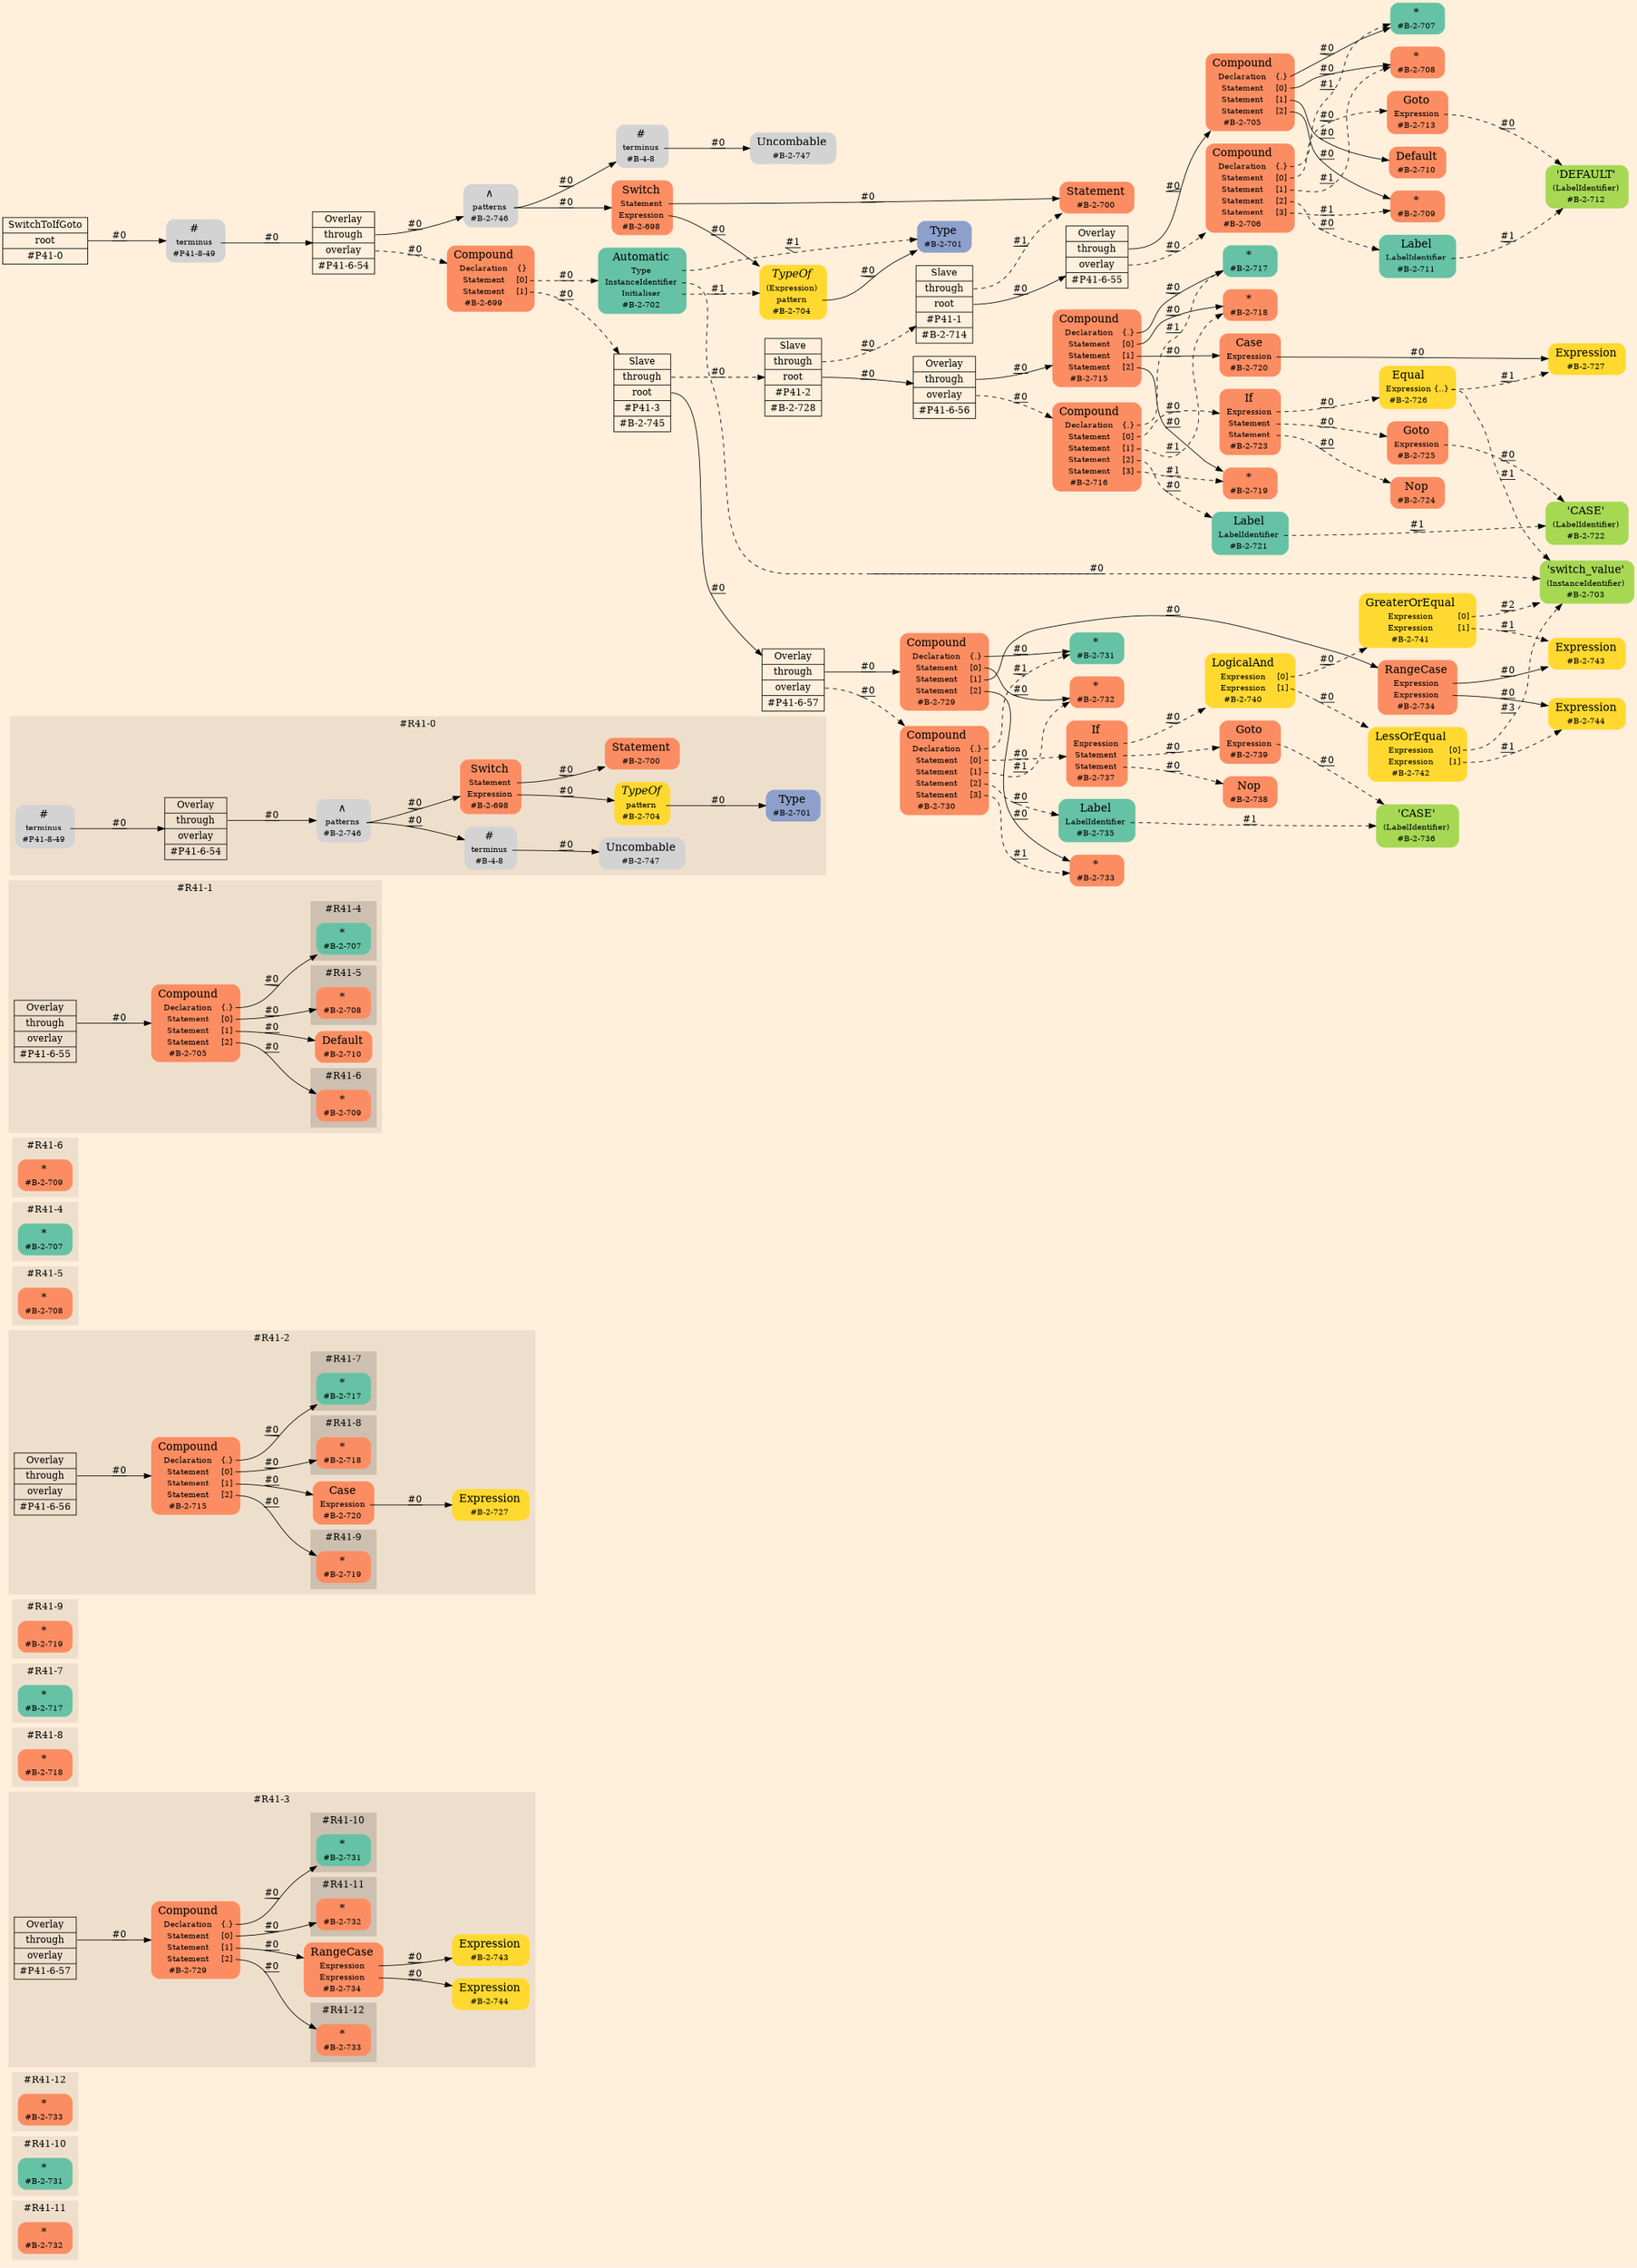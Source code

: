 digraph Inferno {
graph [
rankdir = "LR"
ranksep = 1.0
size = "14,20"
bgcolor = antiquewhite1
color = black
fontcolor = black
];
node [
];
subgraph "cluster#R41-11" {
label = "#R41-11"
style = "filled"
color = antiquewhite2
"#R41-11/#B-2-732" [
shape = "plaintext"
fillcolor = "/set28/2"
label = <<TABLE BORDER="0" CELLBORDER="0" CELLSPACING="0">
 <TR>
  <TD><FONT POINT-SIZE="16.0">*</FONT></TD>
  <TD></TD>
 </TR>
 <TR>
  <TD>#B-2-732</TD>
  <TD PORT="port0"></TD>
 </TR>
</TABLE>>
style = "rounded,filled"
fontsize = "12"
];
}
subgraph "cluster#R41-10" {
label = "#R41-10"
style = "filled"
color = antiquewhite2
"#R41-10/#B-2-731" [
shape = "plaintext"
fillcolor = "/set28/1"
label = <<TABLE BORDER="0" CELLBORDER="0" CELLSPACING="0">
 <TR>
  <TD><FONT POINT-SIZE="16.0">*</FONT></TD>
  <TD></TD>
 </TR>
 <TR>
  <TD>#B-2-731</TD>
  <TD PORT="port0"></TD>
 </TR>
</TABLE>>
style = "rounded,filled"
fontsize = "12"
];
}
subgraph "cluster#R41-12" {
label = "#R41-12"
style = "filled"
color = antiquewhite2
"#R41-12/#B-2-733" [
shape = "plaintext"
fillcolor = "/set28/2"
label = <<TABLE BORDER="0" CELLBORDER="0" CELLSPACING="0">
 <TR>
  <TD><FONT POINT-SIZE="16.0">*</FONT></TD>
  <TD></TD>
 </TR>
 <TR>
  <TD>#B-2-733</TD>
  <TD PORT="port0"></TD>
 </TR>
</TABLE>>
style = "rounded,filled"
fontsize = "12"
];
}
subgraph "cluster#R41-3" {
label = "#R41-3"
style = "filled"
color = antiquewhite2
"#R41-3/#B-2-744" [
shape = "plaintext"
fillcolor = "/set28/6"
label = <<TABLE BORDER="0" CELLBORDER="0" CELLSPACING="0">
 <TR>
  <TD><FONT POINT-SIZE="16.0">Expression</FONT></TD>
  <TD></TD>
 </TR>
 <TR>
  <TD>#B-2-744</TD>
  <TD PORT="port0"></TD>
 </TR>
</TABLE>>
style = "rounded,filled"
fontsize = "12"
];
"#R41-3/#B-2-743" [
shape = "plaintext"
fillcolor = "/set28/6"
label = <<TABLE BORDER="0" CELLBORDER="0" CELLSPACING="0">
 <TR>
  <TD><FONT POINT-SIZE="16.0">Expression</FONT></TD>
  <TD></TD>
 </TR>
 <TR>
  <TD>#B-2-743</TD>
  <TD PORT="port0"></TD>
 </TR>
</TABLE>>
style = "rounded,filled"
fontsize = "12"
];
"#R41-3/#B-2-734" [
shape = "plaintext"
fillcolor = "/set28/2"
label = <<TABLE BORDER="0" CELLBORDER="0" CELLSPACING="0">
 <TR>
  <TD><FONT POINT-SIZE="16.0">RangeCase</FONT></TD>
  <TD></TD>
 </TR>
 <TR>
  <TD>Expression</TD>
  <TD PORT="port0"></TD>
 </TR>
 <TR>
  <TD>Expression</TD>
  <TD PORT="port1"></TD>
 </TR>
 <TR>
  <TD>#B-2-734</TD>
  <TD PORT="port2"></TD>
 </TR>
</TABLE>>
style = "rounded,filled"
fontsize = "12"
];
"#R41-3/#P41-6-57" [
shape = "record"
fillcolor = antiquewhite2
label = "<fixed> Overlay | <port0> through | <port1> overlay | <port2> #P41-6-57"
style = "filled"
fontsize = "14"
color = black
fontcolor = black
];
"#R41-3/#B-2-729" [
shape = "plaintext"
fillcolor = "/set28/2"
label = <<TABLE BORDER="0" CELLBORDER="0" CELLSPACING="0">
 <TR>
  <TD><FONT POINT-SIZE="16.0">Compound</FONT></TD>
  <TD></TD>
 </TR>
 <TR>
  <TD>Declaration</TD>
  <TD PORT="port0">{.}</TD>
 </TR>
 <TR>
  <TD>Statement</TD>
  <TD PORT="port1">[0]</TD>
 </TR>
 <TR>
  <TD>Statement</TD>
  <TD PORT="port2">[1]</TD>
 </TR>
 <TR>
  <TD>Statement</TD>
  <TD PORT="port3">[2]</TD>
 </TR>
 <TR>
  <TD>#B-2-729</TD>
  <TD PORT="port4"></TD>
 </TR>
</TABLE>>
style = "rounded,filled"
fontsize = "12"
];
subgraph "cluster#R41-12" {
label = "#R41-12"
style = "filled"
color = antiquewhite3
"#R41-3/#B-2-733" [
shape = "plaintext"
fillcolor = "/set28/2"
label = <<TABLE BORDER="0" CELLBORDER="0" CELLSPACING="0">
 <TR>
  <TD><FONT POINT-SIZE="16.0">*</FONT></TD>
  <TD></TD>
 </TR>
 <TR>
  <TD>#B-2-733</TD>
  <TD PORT="port0"></TD>
 </TR>
</TABLE>>
style = "rounded,filled"
fontsize = "12"
];
}
subgraph "cluster#R41-10" {
label = "#R41-10"
style = "filled"
color = antiquewhite3
"#R41-3/#B-2-731" [
shape = "plaintext"
fillcolor = "/set28/1"
label = <<TABLE BORDER="0" CELLBORDER="0" CELLSPACING="0">
 <TR>
  <TD><FONT POINT-SIZE="16.0">*</FONT></TD>
  <TD></TD>
 </TR>
 <TR>
  <TD>#B-2-731</TD>
  <TD PORT="port0"></TD>
 </TR>
</TABLE>>
style = "rounded,filled"
fontsize = "12"
];
}
subgraph "cluster#R41-11" {
label = "#R41-11"
style = "filled"
color = antiquewhite3
"#R41-3/#B-2-732" [
shape = "plaintext"
fillcolor = "/set28/2"
label = <<TABLE BORDER="0" CELLBORDER="0" CELLSPACING="0">
 <TR>
  <TD><FONT POINT-SIZE="16.0">*</FONT></TD>
  <TD></TD>
 </TR>
 <TR>
  <TD>#B-2-732</TD>
  <TD PORT="port0"></TD>
 </TR>
</TABLE>>
style = "rounded,filled"
fontsize = "12"
];
}
}
subgraph "cluster#R41-8" {
label = "#R41-8"
style = "filled"
color = antiquewhite2
"#R41-8/#B-2-718" [
shape = "plaintext"
fillcolor = "/set28/2"
label = <<TABLE BORDER="0" CELLBORDER="0" CELLSPACING="0">
 <TR>
  <TD><FONT POINT-SIZE="16.0">*</FONT></TD>
  <TD></TD>
 </TR>
 <TR>
  <TD>#B-2-718</TD>
  <TD PORT="port0"></TD>
 </TR>
</TABLE>>
style = "rounded,filled"
fontsize = "12"
];
}
subgraph "cluster#R41-7" {
label = "#R41-7"
style = "filled"
color = antiquewhite2
"#R41-7/#B-2-717" [
shape = "plaintext"
fillcolor = "/set28/1"
label = <<TABLE BORDER="0" CELLBORDER="0" CELLSPACING="0">
 <TR>
  <TD><FONT POINT-SIZE="16.0">*</FONT></TD>
  <TD></TD>
 </TR>
 <TR>
  <TD>#B-2-717</TD>
  <TD PORT="port0"></TD>
 </TR>
</TABLE>>
style = "rounded,filled"
fontsize = "12"
];
}
subgraph "cluster#R41-9" {
label = "#R41-9"
style = "filled"
color = antiquewhite2
"#R41-9/#B-2-719" [
shape = "plaintext"
fillcolor = "/set28/2"
label = <<TABLE BORDER="0" CELLBORDER="0" CELLSPACING="0">
 <TR>
  <TD><FONT POINT-SIZE="16.0">*</FONT></TD>
  <TD></TD>
 </TR>
 <TR>
  <TD>#B-2-719</TD>
  <TD PORT="port0"></TD>
 </TR>
</TABLE>>
style = "rounded,filled"
fontsize = "12"
];
}
subgraph "cluster#R41-2" {
label = "#R41-2"
style = "filled"
color = antiquewhite2
"#R41-2/#B-2-720" [
shape = "plaintext"
fillcolor = "/set28/2"
label = <<TABLE BORDER="0" CELLBORDER="0" CELLSPACING="0">
 <TR>
  <TD><FONT POINT-SIZE="16.0">Case</FONT></TD>
  <TD></TD>
 </TR>
 <TR>
  <TD>Expression</TD>
  <TD PORT="port0"></TD>
 </TR>
 <TR>
  <TD>#B-2-720</TD>
  <TD PORT="port1"></TD>
 </TR>
</TABLE>>
style = "rounded,filled"
fontsize = "12"
];
"#R41-2/#P41-6-56" [
shape = "record"
fillcolor = antiquewhite2
label = "<fixed> Overlay | <port0> through | <port1> overlay | <port2> #P41-6-56"
style = "filled"
fontsize = "14"
color = black
fontcolor = black
];
"#R41-2/#B-2-727" [
shape = "plaintext"
fillcolor = "/set28/6"
label = <<TABLE BORDER="0" CELLBORDER="0" CELLSPACING="0">
 <TR>
  <TD><FONT POINT-SIZE="16.0">Expression</FONT></TD>
  <TD></TD>
 </TR>
 <TR>
  <TD>#B-2-727</TD>
  <TD PORT="port0"></TD>
 </TR>
</TABLE>>
style = "rounded,filled"
fontsize = "12"
];
"#R41-2/#B-2-715" [
shape = "plaintext"
fillcolor = "/set28/2"
label = <<TABLE BORDER="0" CELLBORDER="0" CELLSPACING="0">
 <TR>
  <TD><FONT POINT-SIZE="16.0">Compound</FONT></TD>
  <TD></TD>
 </TR>
 <TR>
  <TD>Declaration</TD>
  <TD PORT="port0">{.}</TD>
 </TR>
 <TR>
  <TD>Statement</TD>
  <TD PORT="port1">[0]</TD>
 </TR>
 <TR>
  <TD>Statement</TD>
  <TD PORT="port2">[1]</TD>
 </TR>
 <TR>
  <TD>Statement</TD>
  <TD PORT="port3">[2]</TD>
 </TR>
 <TR>
  <TD>#B-2-715</TD>
  <TD PORT="port4"></TD>
 </TR>
</TABLE>>
style = "rounded,filled"
fontsize = "12"
];
subgraph "cluster#R41-9" {
label = "#R41-9"
style = "filled"
color = antiquewhite3
"#R41-2/#B-2-719" [
shape = "plaintext"
fillcolor = "/set28/2"
label = <<TABLE BORDER="0" CELLBORDER="0" CELLSPACING="0">
 <TR>
  <TD><FONT POINT-SIZE="16.0">*</FONT></TD>
  <TD></TD>
 </TR>
 <TR>
  <TD>#B-2-719</TD>
  <TD PORT="port0"></TD>
 </TR>
</TABLE>>
style = "rounded,filled"
fontsize = "12"
];
}
subgraph "cluster#R41-7" {
label = "#R41-7"
style = "filled"
color = antiquewhite3
"#R41-2/#B-2-717" [
shape = "plaintext"
fillcolor = "/set28/1"
label = <<TABLE BORDER="0" CELLBORDER="0" CELLSPACING="0">
 <TR>
  <TD><FONT POINT-SIZE="16.0">*</FONT></TD>
  <TD></TD>
 </TR>
 <TR>
  <TD>#B-2-717</TD>
  <TD PORT="port0"></TD>
 </TR>
</TABLE>>
style = "rounded,filled"
fontsize = "12"
];
}
subgraph "cluster#R41-8" {
label = "#R41-8"
style = "filled"
color = antiquewhite3
"#R41-2/#B-2-718" [
shape = "plaintext"
fillcolor = "/set28/2"
label = <<TABLE BORDER="0" CELLBORDER="0" CELLSPACING="0">
 <TR>
  <TD><FONT POINT-SIZE="16.0">*</FONT></TD>
  <TD></TD>
 </TR>
 <TR>
  <TD>#B-2-718</TD>
  <TD PORT="port0"></TD>
 </TR>
</TABLE>>
style = "rounded,filled"
fontsize = "12"
];
}
}
subgraph "cluster#R41-5" {
label = "#R41-5"
style = "filled"
color = antiquewhite2
"#R41-5/#B-2-708" [
shape = "plaintext"
fillcolor = "/set28/2"
label = <<TABLE BORDER="0" CELLBORDER="0" CELLSPACING="0">
 <TR>
  <TD><FONT POINT-SIZE="16.0">*</FONT></TD>
  <TD></TD>
 </TR>
 <TR>
  <TD>#B-2-708</TD>
  <TD PORT="port0"></TD>
 </TR>
</TABLE>>
style = "rounded,filled"
fontsize = "12"
];
}
subgraph "cluster#R41-4" {
label = "#R41-4"
style = "filled"
color = antiquewhite2
"#R41-4/#B-2-707" [
shape = "plaintext"
fillcolor = "/set28/1"
label = <<TABLE BORDER="0" CELLBORDER="0" CELLSPACING="0">
 <TR>
  <TD><FONT POINT-SIZE="16.0">*</FONT></TD>
  <TD></TD>
 </TR>
 <TR>
  <TD>#B-2-707</TD>
  <TD PORT="port0"></TD>
 </TR>
</TABLE>>
style = "rounded,filled"
fontsize = "12"
];
}
subgraph "cluster#R41-6" {
label = "#R41-6"
style = "filled"
color = antiquewhite2
"#R41-6/#B-2-709" [
shape = "plaintext"
fillcolor = "/set28/2"
label = <<TABLE BORDER="0" CELLBORDER="0" CELLSPACING="0">
 <TR>
  <TD><FONT POINT-SIZE="16.0">*</FONT></TD>
  <TD></TD>
 </TR>
 <TR>
  <TD>#B-2-709</TD>
  <TD PORT="port0"></TD>
 </TR>
</TABLE>>
style = "rounded,filled"
fontsize = "12"
];
}
subgraph "cluster#R41-1" {
label = "#R41-1"
style = "filled"
color = antiquewhite2
"#R41-1/#B-2-710" [
shape = "plaintext"
fillcolor = "/set28/2"
label = <<TABLE BORDER="0" CELLBORDER="0" CELLSPACING="0">
 <TR>
  <TD><FONT POINT-SIZE="16.0">Default</FONT></TD>
  <TD></TD>
 </TR>
 <TR>
  <TD>#B-2-710</TD>
  <TD PORT="port0"></TD>
 </TR>
</TABLE>>
style = "rounded,filled"
fontsize = "12"
];
"#R41-1/#P41-6-55" [
shape = "record"
fillcolor = antiquewhite2
label = "<fixed> Overlay | <port0> through | <port1> overlay | <port2> #P41-6-55"
style = "filled"
fontsize = "14"
color = black
fontcolor = black
];
"#R41-1/#B-2-705" [
shape = "plaintext"
fillcolor = "/set28/2"
label = <<TABLE BORDER="0" CELLBORDER="0" CELLSPACING="0">
 <TR>
  <TD><FONT POINT-SIZE="16.0">Compound</FONT></TD>
  <TD></TD>
 </TR>
 <TR>
  <TD>Declaration</TD>
  <TD PORT="port0">{.}</TD>
 </TR>
 <TR>
  <TD>Statement</TD>
  <TD PORT="port1">[0]</TD>
 </TR>
 <TR>
  <TD>Statement</TD>
  <TD PORT="port2">[1]</TD>
 </TR>
 <TR>
  <TD>Statement</TD>
  <TD PORT="port3">[2]</TD>
 </TR>
 <TR>
  <TD>#B-2-705</TD>
  <TD PORT="port4"></TD>
 </TR>
</TABLE>>
style = "rounded,filled"
fontsize = "12"
];
subgraph "cluster#R41-6" {
label = "#R41-6"
style = "filled"
color = antiquewhite3
"#R41-1/#B-2-709" [
shape = "plaintext"
fillcolor = "/set28/2"
label = <<TABLE BORDER="0" CELLBORDER="0" CELLSPACING="0">
 <TR>
  <TD><FONT POINT-SIZE="16.0">*</FONT></TD>
  <TD></TD>
 </TR>
 <TR>
  <TD>#B-2-709</TD>
  <TD PORT="port0"></TD>
 </TR>
</TABLE>>
style = "rounded,filled"
fontsize = "12"
];
}
subgraph "cluster#R41-4" {
label = "#R41-4"
style = "filled"
color = antiquewhite3
"#R41-1/#B-2-707" [
shape = "plaintext"
fillcolor = "/set28/1"
label = <<TABLE BORDER="0" CELLBORDER="0" CELLSPACING="0">
 <TR>
  <TD><FONT POINT-SIZE="16.0">*</FONT></TD>
  <TD></TD>
 </TR>
 <TR>
  <TD>#B-2-707</TD>
  <TD PORT="port0"></TD>
 </TR>
</TABLE>>
style = "rounded,filled"
fontsize = "12"
];
}
subgraph "cluster#R41-5" {
label = "#R41-5"
style = "filled"
color = antiquewhite3
"#R41-1/#B-2-708" [
shape = "plaintext"
fillcolor = "/set28/2"
label = <<TABLE BORDER="0" CELLBORDER="0" CELLSPACING="0">
 <TR>
  <TD><FONT POINT-SIZE="16.0">*</FONT></TD>
  <TD></TD>
 </TR>
 <TR>
  <TD>#B-2-708</TD>
  <TD PORT="port0"></TD>
 </TR>
</TABLE>>
style = "rounded,filled"
fontsize = "12"
];
}
}
subgraph "cluster#R41-0" {
label = "#R41-0"
style = "filled"
color = antiquewhite2
"#R41-0/#B-4-8" [
shape = "plaintext"
label = <<TABLE BORDER="0" CELLBORDER="0" CELLSPACING="0">
 <TR>
  <TD><FONT POINT-SIZE="16.0">#</FONT></TD>
  <TD></TD>
 </TR>
 <TR>
  <TD>terminus</TD>
  <TD PORT="port0"></TD>
 </TR>
 <TR>
  <TD>#B-4-8</TD>
  <TD PORT="port1"></TD>
 </TR>
</TABLE>>
style = "rounded,filled"
fontsize = "12"
];
"#R41-0/#B-2-698" [
shape = "plaintext"
fillcolor = "/set28/2"
label = <<TABLE BORDER="0" CELLBORDER="0" CELLSPACING="0">
 <TR>
  <TD><FONT POINT-SIZE="16.0">Switch</FONT></TD>
  <TD></TD>
 </TR>
 <TR>
  <TD>Statement</TD>
  <TD PORT="port0"></TD>
 </TR>
 <TR>
  <TD>Expression</TD>
  <TD PORT="port1"></TD>
 </TR>
 <TR>
  <TD>#B-2-698</TD>
  <TD PORT="port2"></TD>
 </TR>
</TABLE>>
style = "rounded,filled"
fontsize = "12"
];
"#R41-0/#P41-6-54" [
shape = "record"
fillcolor = antiquewhite2
label = "<fixed> Overlay | <port0> through | <port1> overlay | <port2> #P41-6-54"
style = "filled"
fontsize = "14"
color = black
fontcolor = black
];
"#R41-0/#B-2-746" [
shape = "plaintext"
label = <<TABLE BORDER="0" CELLBORDER="0" CELLSPACING="0">
 <TR>
  <TD><FONT POINT-SIZE="16.0">∧</FONT></TD>
  <TD></TD>
 </TR>
 <TR>
  <TD>patterns</TD>
  <TD PORT="port0"></TD>
 </TR>
 <TR>
  <TD>#B-2-746</TD>
  <TD PORT="port1"></TD>
 </TR>
</TABLE>>
style = "rounded,filled"
fontsize = "12"
];
"#R41-0/#B-2-701" [
shape = "plaintext"
fillcolor = "/set28/3"
label = <<TABLE BORDER="0" CELLBORDER="0" CELLSPACING="0">
 <TR>
  <TD><FONT POINT-SIZE="16.0">Type</FONT></TD>
  <TD></TD>
 </TR>
 <TR>
  <TD>#B-2-701</TD>
  <TD PORT="port0"></TD>
 </TR>
</TABLE>>
style = "rounded,filled"
fontsize = "12"
];
"#R41-0/#P41-8-49" [
shape = "plaintext"
label = <<TABLE BORDER="0" CELLBORDER="0" CELLSPACING="0">
 <TR>
  <TD><FONT POINT-SIZE="16.0">#</FONT></TD>
  <TD></TD>
 </TR>
 <TR>
  <TD>terminus</TD>
  <TD PORT="port0"></TD>
 </TR>
 <TR>
  <TD>#P41-8-49</TD>
  <TD PORT="port1"></TD>
 </TR>
</TABLE>>
style = "rounded,filled"
fontsize = "12"
];
"#R41-0/#B-2-700" [
shape = "plaintext"
fillcolor = "/set28/2"
label = <<TABLE BORDER="0" CELLBORDER="0" CELLSPACING="0">
 <TR>
  <TD><FONT POINT-SIZE="16.0">Statement</FONT></TD>
  <TD></TD>
 </TR>
 <TR>
  <TD>#B-2-700</TD>
  <TD PORT="port0"></TD>
 </TR>
</TABLE>>
style = "rounded,filled"
fontsize = "12"
];
"#R41-0/#B-2-747" [
shape = "plaintext"
label = <<TABLE BORDER="0" CELLBORDER="0" CELLSPACING="0">
 <TR>
  <TD><FONT POINT-SIZE="16.0">Uncombable</FONT></TD>
  <TD></TD>
 </TR>
 <TR>
  <TD>#B-2-747</TD>
  <TD PORT="port0"></TD>
 </TR>
</TABLE>>
style = "rounded,filled"
fontsize = "12"
];
"#R41-0/#B-2-704" [
shape = "plaintext"
fillcolor = "/set28/6"
label = <<TABLE BORDER="0" CELLBORDER="0" CELLSPACING="0">
 <TR>
  <TD><FONT POINT-SIZE="16.0"><I>TypeOf</I></FONT></TD>
  <TD></TD>
 </TR>
 <TR>
  <TD>pattern</TD>
  <TD PORT="port0"></TD>
 </TR>
 <TR>
  <TD>#B-2-704</TD>
  <TD PORT="port1"></TD>
 </TR>
</TABLE>>
style = "rounded,filled"
fontsize = "12"
];
}
"CR#P41-0" [
shape = "record"
fillcolor = antiquewhite1
label = "<fixed> SwitchToIfGoto | <port0> root | <port1> #P41-0"
style = "filled"
fontsize = "14"
color = black
fontcolor = black
];
"#P41-8-49" [
shape = "plaintext"
label = <<TABLE BORDER="0" CELLBORDER="0" CELLSPACING="0">
 <TR>
  <TD><FONT POINT-SIZE="16.0">#</FONT></TD>
  <TD></TD>
 </TR>
 <TR>
  <TD>terminus</TD>
  <TD PORT="port0"></TD>
 </TR>
 <TR>
  <TD>#P41-8-49</TD>
  <TD PORT="port1"></TD>
 </TR>
</TABLE>>
style = "rounded,filled"
fontsize = "12"
];
"#P41-6-54" [
shape = "record"
fillcolor = antiquewhite1
label = "<fixed> Overlay | <port0> through | <port1> overlay | <port2> #P41-6-54"
style = "filled"
fontsize = "14"
color = black
fontcolor = black
];
"#B-2-746" [
shape = "plaintext"
label = <<TABLE BORDER="0" CELLBORDER="0" CELLSPACING="0">
 <TR>
  <TD><FONT POINT-SIZE="16.0">∧</FONT></TD>
  <TD></TD>
 </TR>
 <TR>
  <TD>patterns</TD>
  <TD PORT="port0"></TD>
 </TR>
 <TR>
  <TD>#B-2-746</TD>
  <TD PORT="port1"></TD>
 </TR>
</TABLE>>
style = "rounded,filled"
fontsize = "12"
];
"#B-2-698" [
shape = "plaintext"
fillcolor = "/set28/2"
label = <<TABLE BORDER="0" CELLBORDER="0" CELLSPACING="0">
 <TR>
  <TD><FONT POINT-SIZE="16.0">Switch</FONT></TD>
  <TD></TD>
 </TR>
 <TR>
  <TD>Statement</TD>
  <TD PORT="port0"></TD>
 </TR>
 <TR>
  <TD>Expression</TD>
  <TD PORT="port1"></TD>
 </TR>
 <TR>
  <TD>#B-2-698</TD>
  <TD PORT="port2"></TD>
 </TR>
</TABLE>>
style = "rounded,filled"
fontsize = "12"
];
"#B-2-700" [
shape = "plaintext"
fillcolor = "/set28/2"
label = <<TABLE BORDER="0" CELLBORDER="0" CELLSPACING="0">
 <TR>
  <TD><FONT POINT-SIZE="16.0">Statement</FONT></TD>
  <TD></TD>
 </TR>
 <TR>
  <TD>#B-2-700</TD>
  <TD PORT="port0"></TD>
 </TR>
</TABLE>>
style = "rounded,filled"
fontsize = "12"
];
"#B-2-704" [
shape = "plaintext"
fillcolor = "/set28/6"
label = <<TABLE BORDER="0" CELLBORDER="0" CELLSPACING="0">
 <TR>
  <TD><FONT POINT-SIZE="16.0"><I>TypeOf</I></FONT></TD>
  <TD></TD>
 </TR>
 <TR>
  <TD>(Expression)</TD>
  <TD PORT="port0"></TD>
 </TR>
 <TR>
  <TD>pattern</TD>
  <TD PORT="port1"></TD>
 </TR>
 <TR>
  <TD>#B-2-704</TD>
  <TD PORT="port2"></TD>
 </TR>
</TABLE>>
style = "rounded,filled"
fontsize = "12"
];
"#B-2-701" [
shape = "plaintext"
fillcolor = "/set28/3"
label = <<TABLE BORDER="0" CELLBORDER="0" CELLSPACING="0">
 <TR>
  <TD><FONT POINT-SIZE="16.0">Type</FONT></TD>
  <TD></TD>
 </TR>
 <TR>
  <TD>#B-2-701</TD>
  <TD PORT="port0"></TD>
 </TR>
</TABLE>>
style = "rounded,filled"
fontsize = "12"
];
"#B-4-8" [
shape = "plaintext"
label = <<TABLE BORDER="0" CELLBORDER="0" CELLSPACING="0">
 <TR>
  <TD><FONT POINT-SIZE="16.0">#</FONT></TD>
  <TD></TD>
 </TR>
 <TR>
  <TD>terminus</TD>
  <TD PORT="port0"></TD>
 </TR>
 <TR>
  <TD>#B-4-8</TD>
  <TD PORT="port1"></TD>
 </TR>
</TABLE>>
style = "rounded,filled"
fontsize = "12"
];
"#B-2-747" [
shape = "plaintext"
label = <<TABLE BORDER="0" CELLBORDER="0" CELLSPACING="0">
 <TR>
  <TD><FONT POINT-SIZE="16.0">Uncombable</FONT></TD>
  <TD></TD>
 </TR>
 <TR>
  <TD>#B-2-747</TD>
  <TD PORT="port0"></TD>
 </TR>
</TABLE>>
style = "rounded,filled"
fontsize = "12"
];
"#B-2-699" [
shape = "plaintext"
fillcolor = "/set28/2"
label = <<TABLE BORDER="0" CELLBORDER="0" CELLSPACING="0">
 <TR>
  <TD><FONT POINT-SIZE="16.0">Compound</FONT></TD>
  <TD></TD>
 </TR>
 <TR>
  <TD>Declaration</TD>
  <TD PORT="port0">{}</TD>
 </TR>
 <TR>
  <TD>Statement</TD>
  <TD PORT="port1">[0]</TD>
 </TR>
 <TR>
  <TD>Statement</TD>
  <TD PORT="port2">[1]</TD>
 </TR>
 <TR>
  <TD>#B-2-699</TD>
  <TD PORT="port3"></TD>
 </TR>
</TABLE>>
style = "rounded,filled"
fontsize = "12"
];
"#B-2-702" [
shape = "plaintext"
fillcolor = "/set28/1"
label = <<TABLE BORDER="0" CELLBORDER="0" CELLSPACING="0">
 <TR>
  <TD><FONT POINT-SIZE="16.0">Automatic</FONT></TD>
  <TD></TD>
 </TR>
 <TR>
  <TD>Type</TD>
  <TD PORT="port0"></TD>
 </TR>
 <TR>
  <TD>InstanceIdentifier</TD>
  <TD PORT="port1"></TD>
 </TR>
 <TR>
  <TD>Initialiser</TD>
  <TD PORT="port2"></TD>
 </TR>
 <TR>
  <TD>#B-2-702</TD>
  <TD PORT="port3"></TD>
 </TR>
</TABLE>>
style = "rounded,filled"
fontsize = "12"
];
"#B-2-703" [
shape = "plaintext"
fillcolor = "/set28/5"
label = <<TABLE BORDER="0" CELLBORDER="0" CELLSPACING="0">
 <TR>
  <TD><FONT POINT-SIZE="16.0">'switch_value'</FONT></TD>
  <TD></TD>
 </TR>
 <TR>
  <TD>(InstanceIdentifier)</TD>
  <TD PORT="port0"></TD>
 </TR>
 <TR>
  <TD>#B-2-703</TD>
  <TD PORT="port1"></TD>
 </TR>
</TABLE>>
style = "rounded,filled"
fontsize = "12"
];
"#B-2-745" [
shape = "record"
fillcolor = antiquewhite1
label = "<fixed> Slave | <port0> through | <port1> root | <port2> #P41-3 | <port3> #B-2-745"
style = "filled"
fontsize = "14"
color = black
fontcolor = black
];
"#B-2-728" [
shape = "record"
fillcolor = antiquewhite1
label = "<fixed> Slave | <port0> through | <port1> root | <port2> #P41-2 | <port3> #B-2-728"
style = "filled"
fontsize = "14"
color = black
fontcolor = black
];
"#B-2-714" [
shape = "record"
fillcolor = antiquewhite1
label = "<fixed> Slave | <port0> through | <port1> root | <port2> #P41-1 | <port3> #B-2-714"
style = "filled"
fontsize = "14"
color = black
fontcolor = black
];
"#P41-6-55" [
shape = "record"
fillcolor = antiquewhite1
label = "<fixed> Overlay | <port0> through | <port1> overlay | <port2> #P41-6-55"
style = "filled"
fontsize = "14"
color = black
fontcolor = black
];
"#B-2-705" [
shape = "plaintext"
fillcolor = "/set28/2"
label = <<TABLE BORDER="0" CELLBORDER="0" CELLSPACING="0">
 <TR>
  <TD><FONT POINT-SIZE="16.0">Compound</FONT></TD>
  <TD></TD>
 </TR>
 <TR>
  <TD>Declaration</TD>
  <TD PORT="port0">{.}</TD>
 </TR>
 <TR>
  <TD>Statement</TD>
  <TD PORT="port1">[0]</TD>
 </TR>
 <TR>
  <TD>Statement</TD>
  <TD PORT="port2">[1]</TD>
 </TR>
 <TR>
  <TD>Statement</TD>
  <TD PORT="port3">[2]</TD>
 </TR>
 <TR>
  <TD>#B-2-705</TD>
  <TD PORT="port4"></TD>
 </TR>
</TABLE>>
style = "rounded,filled"
fontsize = "12"
];
"#B-2-707" [
shape = "plaintext"
fillcolor = "/set28/1"
label = <<TABLE BORDER="0" CELLBORDER="0" CELLSPACING="0">
 <TR>
  <TD><FONT POINT-SIZE="16.0">*</FONT></TD>
  <TD></TD>
 </TR>
 <TR>
  <TD>#B-2-707</TD>
  <TD PORT="port0"></TD>
 </TR>
</TABLE>>
style = "rounded,filled"
fontsize = "12"
];
"#B-2-708" [
shape = "plaintext"
fillcolor = "/set28/2"
label = <<TABLE BORDER="0" CELLBORDER="0" CELLSPACING="0">
 <TR>
  <TD><FONT POINT-SIZE="16.0">*</FONT></TD>
  <TD></TD>
 </TR>
 <TR>
  <TD>#B-2-708</TD>
  <TD PORT="port0"></TD>
 </TR>
</TABLE>>
style = "rounded,filled"
fontsize = "12"
];
"#B-2-710" [
shape = "plaintext"
fillcolor = "/set28/2"
label = <<TABLE BORDER="0" CELLBORDER="0" CELLSPACING="0">
 <TR>
  <TD><FONT POINT-SIZE="16.0">Default</FONT></TD>
  <TD></TD>
 </TR>
 <TR>
  <TD>#B-2-710</TD>
  <TD PORT="port0"></TD>
 </TR>
</TABLE>>
style = "rounded,filled"
fontsize = "12"
];
"#B-2-709" [
shape = "plaintext"
fillcolor = "/set28/2"
label = <<TABLE BORDER="0" CELLBORDER="0" CELLSPACING="0">
 <TR>
  <TD><FONT POINT-SIZE="16.0">*</FONT></TD>
  <TD></TD>
 </TR>
 <TR>
  <TD>#B-2-709</TD>
  <TD PORT="port0"></TD>
 </TR>
</TABLE>>
style = "rounded,filled"
fontsize = "12"
];
"#B-2-706" [
shape = "plaintext"
fillcolor = "/set28/2"
label = <<TABLE BORDER="0" CELLBORDER="0" CELLSPACING="0">
 <TR>
  <TD><FONT POINT-SIZE="16.0">Compound</FONT></TD>
  <TD></TD>
 </TR>
 <TR>
  <TD>Declaration</TD>
  <TD PORT="port0">{.}</TD>
 </TR>
 <TR>
  <TD>Statement</TD>
  <TD PORT="port1">[0]</TD>
 </TR>
 <TR>
  <TD>Statement</TD>
  <TD PORT="port2">[1]</TD>
 </TR>
 <TR>
  <TD>Statement</TD>
  <TD PORT="port3">[2]</TD>
 </TR>
 <TR>
  <TD>Statement</TD>
  <TD PORT="port4">[3]</TD>
 </TR>
 <TR>
  <TD>#B-2-706</TD>
  <TD PORT="port5"></TD>
 </TR>
</TABLE>>
style = "rounded,filled"
fontsize = "12"
];
"#B-2-713" [
shape = "plaintext"
fillcolor = "/set28/2"
label = <<TABLE BORDER="0" CELLBORDER="0" CELLSPACING="0">
 <TR>
  <TD><FONT POINT-SIZE="16.0">Goto</FONT></TD>
  <TD></TD>
 </TR>
 <TR>
  <TD>Expression</TD>
  <TD PORT="port0"></TD>
 </TR>
 <TR>
  <TD>#B-2-713</TD>
  <TD PORT="port1"></TD>
 </TR>
</TABLE>>
style = "rounded,filled"
fontsize = "12"
];
"#B-2-712" [
shape = "plaintext"
fillcolor = "/set28/5"
label = <<TABLE BORDER="0" CELLBORDER="0" CELLSPACING="0">
 <TR>
  <TD><FONT POINT-SIZE="16.0">'DEFAULT'</FONT></TD>
  <TD></TD>
 </TR>
 <TR>
  <TD>(LabelIdentifier)</TD>
  <TD PORT="port0"></TD>
 </TR>
 <TR>
  <TD>#B-2-712</TD>
  <TD PORT="port1"></TD>
 </TR>
</TABLE>>
style = "rounded,filled"
fontsize = "12"
];
"#B-2-711" [
shape = "plaintext"
fillcolor = "/set28/1"
label = <<TABLE BORDER="0" CELLBORDER="0" CELLSPACING="0">
 <TR>
  <TD><FONT POINT-SIZE="16.0">Label</FONT></TD>
  <TD></TD>
 </TR>
 <TR>
  <TD>LabelIdentifier</TD>
  <TD PORT="port0"></TD>
 </TR>
 <TR>
  <TD>#B-2-711</TD>
  <TD PORT="port1"></TD>
 </TR>
</TABLE>>
style = "rounded,filled"
fontsize = "12"
];
"#P41-6-56" [
shape = "record"
fillcolor = antiquewhite1
label = "<fixed> Overlay | <port0> through | <port1> overlay | <port2> #P41-6-56"
style = "filled"
fontsize = "14"
color = black
fontcolor = black
];
"#B-2-715" [
shape = "plaintext"
fillcolor = "/set28/2"
label = <<TABLE BORDER="0" CELLBORDER="0" CELLSPACING="0">
 <TR>
  <TD><FONT POINT-SIZE="16.0">Compound</FONT></TD>
  <TD></TD>
 </TR>
 <TR>
  <TD>Declaration</TD>
  <TD PORT="port0">{.}</TD>
 </TR>
 <TR>
  <TD>Statement</TD>
  <TD PORT="port1">[0]</TD>
 </TR>
 <TR>
  <TD>Statement</TD>
  <TD PORT="port2">[1]</TD>
 </TR>
 <TR>
  <TD>Statement</TD>
  <TD PORT="port3">[2]</TD>
 </TR>
 <TR>
  <TD>#B-2-715</TD>
  <TD PORT="port4"></TD>
 </TR>
</TABLE>>
style = "rounded,filled"
fontsize = "12"
];
"#B-2-717" [
shape = "plaintext"
fillcolor = "/set28/1"
label = <<TABLE BORDER="0" CELLBORDER="0" CELLSPACING="0">
 <TR>
  <TD><FONT POINT-SIZE="16.0">*</FONT></TD>
  <TD></TD>
 </TR>
 <TR>
  <TD>#B-2-717</TD>
  <TD PORT="port0"></TD>
 </TR>
</TABLE>>
style = "rounded,filled"
fontsize = "12"
];
"#B-2-718" [
shape = "plaintext"
fillcolor = "/set28/2"
label = <<TABLE BORDER="0" CELLBORDER="0" CELLSPACING="0">
 <TR>
  <TD><FONT POINT-SIZE="16.0">*</FONT></TD>
  <TD></TD>
 </TR>
 <TR>
  <TD>#B-2-718</TD>
  <TD PORT="port0"></TD>
 </TR>
</TABLE>>
style = "rounded,filled"
fontsize = "12"
];
"#B-2-720" [
shape = "plaintext"
fillcolor = "/set28/2"
label = <<TABLE BORDER="0" CELLBORDER="0" CELLSPACING="0">
 <TR>
  <TD><FONT POINT-SIZE="16.0">Case</FONT></TD>
  <TD></TD>
 </TR>
 <TR>
  <TD>Expression</TD>
  <TD PORT="port0"></TD>
 </TR>
 <TR>
  <TD>#B-2-720</TD>
  <TD PORT="port1"></TD>
 </TR>
</TABLE>>
style = "rounded,filled"
fontsize = "12"
];
"#B-2-727" [
shape = "plaintext"
fillcolor = "/set28/6"
label = <<TABLE BORDER="0" CELLBORDER="0" CELLSPACING="0">
 <TR>
  <TD><FONT POINT-SIZE="16.0">Expression</FONT></TD>
  <TD></TD>
 </TR>
 <TR>
  <TD>#B-2-727</TD>
  <TD PORT="port0"></TD>
 </TR>
</TABLE>>
style = "rounded,filled"
fontsize = "12"
];
"#B-2-719" [
shape = "plaintext"
fillcolor = "/set28/2"
label = <<TABLE BORDER="0" CELLBORDER="0" CELLSPACING="0">
 <TR>
  <TD><FONT POINT-SIZE="16.0">*</FONT></TD>
  <TD></TD>
 </TR>
 <TR>
  <TD>#B-2-719</TD>
  <TD PORT="port0"></TD>
 </TR>
</TABLE>>
style = "rounded,filled"
fontsize = "12"
];
"#B-2-716" [
shape = "plaintext"
fillcolor = "/set28/2"
label = <<TABLE BORDER="0" CELLBORDER="0" CELLSPACING="0">
 <TR>
  <TD><FONT POINT-SIZE="16.0">Compound</FONT></TD>
  <TD></TD>
 </TR>
 <TR>
  <TD>Declaration</TD>
  <TD PORT="port0">{.}</TD>
 </TR>
 <TR>
  <TD>Statement</TD>
  <TD PORT="port1">[0]</TD>
 </TR>
 <TR>
  <TD>Statement</TD>
  <TD PORT="port2">[1]</TD>
 </TR>
 <TR>
  <TD>Statement</TD>
  <TD PORT="port3">[2]</TD>
 </TR>
 <TR>
  <TD>Statement</TD>
  <TD PORT="port4">[3]</TD>
 </TR>
 <TR>
  <TD>#B-2-716</TD>
  <TD PORT="port5"></TD>
 </TR>
</TABLE>>
style = "rounded,filled"
fontsize = "12"
];
"#B-2-723" [
shape = "plaintext"
fillcolor = "/set28/2"
label = <<TABLE BORDER="0" CELLBORDER="0" CELLSPACING="0">
 <TR>
  <TD><FONT POINT-SIZE="16.0">If</FONT></TD>
  <TD></TD>
 </TR>
 <TR>
  <TD>Expression</TD>
  <TD PORT="port0"></TD>
 </TR>
 <TR>
  <TD>Statement</TD>
  <TD PORT="port1"></TD>
 </TR>
 <TR>
  <TD>Statement</TD>
  <TD PORT="port2"></TD>
 </TR>
 <TR>
  <TD>#B-2-723</TD>
  <TD PORT="port3"></TD>
 </TR>
</TABLE>>
style = "rounded,filled"
fontsize = "12"
];
"#B-2-726" [
shape = "plaintext"
fillcolor = "/set28/6"
label = <<TABLE BORDER="0" CELLBORDER="0" CELLSPACING="0">
 <TR>
  <TD><FONT POINT-SIZE="16.0">Equal</FONT></TD>
  <TD></TD>
 </TR>
 <TR>
  <TD>Expression</TD>
  <TD PORT="port0">{..}</TD>
 </TR>
 <TR>
  <TD>#B-2-726</TD>
  <TD PORT="port1"></TD>
 </TR>
</TABLE>>
style = "rounded,filled"
fontsize = "12"
];
"#B-2-725" [
shape = "plaintext"
fillcolor = "/set28/2"
label = <<TABLE BORDER="0" CELLBORDER="0" CELLSPACING="0">
 <TR>
  <TD><FONT POINT-SIZE="16.0">Goto</FONT></TD>
  <TD></TD>
 </TR>
 <TR>
  <TD>Expression</TD>
  <TD PORT="port0"></TD>
 </TR>
 <TR>
  <TD>#B-2-725</TD>
  <TD PORT="port1"></TD>
 </TR>
</TABLE>>
style = "rounded,filled"
fontsize = "12"
];
"#B-2-722" [
shape = "plaintext"
fillcolor = "/set28/5"
label = <<TABLE BORDER="0" CELLBORDER="0" CELLSPACING="0">
 <TR>
  <TD><FONT POINT-SIZE="16.0">'CASE'</FONT></TD>
  <TD></TD>
 </TR>
 <TR>
  <TD>(LabelIdentifier)</TD>
  <TD PORT="port0"></TD>
 </TR>
 <TR>
  <TD>#B-2-722</TD>
  <TD PORT="port1"></TD>
 </TR>
</TABLE>>
style = "rounded,filled"
fontsize = "12"
];
"#B-2-724" [
shape = "plaintext"
fillcolor = "/set28/2"
label = <<TABLE BORDER="0" CELLBORDER="0" CELLSPACING="0">
 <TR>
  <TD><FONT POINT-SIZE="16.0">Nop</FONT></TD>
  <TD></TD>
 </TR>
 <TR>
  <TD>#B-2-724</TD>
  <TD PORT="port0"></TD>
 </TR>
</TABLE>>
style = "rounded,filled"
fontsize = "12"
];
"#B-2-721" [
shape = "plaintext"
fillcolor = "/set28/1"
label = <<TABLE BORDER="0" CELLBORDER="0" CELLSPACING="0">
 <TR>
  <TD><FONT POINT-SIZE="16.0">Label</FONT></TD>
  <TD></TD>
 </TR>
 <TR>
  <TD>LabelIdentifier</TD>
  <TD PORT="port0"></TD>
 </TR>
 <TR>
  <TD>#B-2-721</TD>
  <TD PORT="port1"></TD>
 </TR>
</TABLE>>
style = "rounded,filled"
fontsize = "12"
];
"#P41-6-57" [
shape = "record"
fillcolor = antiquewhite1
label = "<fixed> Overlay | <port0> through | <port1> overlay | <port2> #P41-6-57"
style = "filled"
fontsize = "14"
color = black
fontcolor = black
];
"#B-2-729" [
shape = "plaintext"
fillcolor = "/set28/2"
label = <<TABLE BORDER="0" CELLBORDER="0" CELLSPACING="0">
 <TR>
  <TD><FONT POINT-SIZE="16.0">Compound</FONT></TD>
  <TD></TD>
 </TR>
 <TR>
  <TD>Declaration</TD>
  <TD PORT="port0">{.}</TD>
 </TR>
 <TR>
  <TD>Statement</TD>
  <TD PORT="port1">[0]</TD>
 </TR>
 <TR>
  <TD>Statement</TD>
  <TD PORT="port2">[1]</TD>
 </TR>
 <TR>
  <TD>Statement</TD>
  <TD PORT="port3">[2]</TD>
 </TR>
 <TR>
  <TD>#B-2-729</TD>
  <TD PORT="port4"></TD>
 </TR>
</TABLE>>
style = "rounded,filled"
fontsize = "12"
];
"#B-2-731" [
shape = "plaintext"
fillcolor = "/set28/1"
label = <<TABLE BORDER="0" CELLBORDER="0" CELLSPACING="0">
 <TR>
  <TD><FONT POINT-SIZE="16.0">*</FONT></TD>
  <TD></TD>
 </TR>
 <TR>
  <TD>#B-2-731</TD>
  <TD PORT="port0"></TD>
 </TR>
</TABLE>>
style = "rounded,filled"
fontsize = "12"
];
"#B-2-732" [
shape = "plaintext"
fillcolor = "/set28/2"
label = <<TABLE BORDER="0" CELLBORDER="0" CELLSPACING="0">
 <TR>
  <TD><FONT POINT-SIZE="16.0">*</FONT></TD>
  <TD></TD>
 </TR>
 <TR>
  <TD>#B-2-732</TD>
  <TD PORT="port0"></TD>
 </TR>
</TABLE>>
style = "rounded,filled"
fontsize = "12"
];
"#B-2-734" [
shape = "plaintext"
fillcolor = "/set28/2"
label = <<TABLE BORDER="0" CELLBORDER="0" CELLSPACING="0">
 <TR>
  <TD><FONT POINT-SIZE="16.0">RangeCase</FONT></TD>
  <TD></TD>
 </TR>
 <TR>
  <TD>Expression</TD>
  <TD PORT="port0"></TD>
 </TR>
 <TR>
  <TD>Expression</TD>
  <TD PORT="port1"></TD>
 </TR>
 <TR>
  <TD>#B-2-734</TD>
  <TD PORT="port2"></TD>
 </TR>
</TABLE>>
style = "rounded,filled"
fontsize = "12"
];
"#B-2-743" [
shape = "plaintext"
fillcolor = "/set28/6"
label = <<TABLE BORDER="0" CELLBORDER="0" CELLSPACING="0">
 <TR>
  <TD><FONT POINT-SIZE="16.0">Expression</FONT></TD>
  <TD></TD>
 </TR>
 <TR>
  <TD>#B-2-743</TD>
  <TD PORT="port0"></TD>
 </TR>
</TABLE>>
style = "rounded,filled"
fontsize = "12"
];
"#B-2-744" [
shape = "plaintext"
fillcolor = "/set28/6"
label = <<TABLE BORDER="0" CELLBORDER="0" CELLSPACING="0">
 <TR>
  <TD><FONT POINT-SIZE="16.0">Expression</FONT></TD>
  <TD></TD>
 </TR>
 <TR>
  <TD>#B-2-744</TD>
  <TD PORT="port0"></TD>
 </TR>
</TABLE>>
style = "rounded,filled"
fontsize = "12"
];
"#B-2-733" [
shape = "plaintext"
fillcolor = "/set28/2"
label = <<TABLE BORDER="0" CELLBORDER="0" CELLSPACING="0">
 <TR>
  <TD><FONT POINT-SIZE="16.0">*</FONT></TD>
  <TD></TD>
 </TR>
 <TR>
  <TD>#B-2-733</TD>
  <TD PORT="port0"></TD>
 </TR>
</TABLE>>
style = "rounded,filled"
fontsize = "12"
];
"#B-2-730" [
shape = "plaintext"
fillcolor = "/set28/2"
label = <<TABLE BORDER="0" CELLBORDER="0" CELLSPACING="0">
 <TR>
  <TD><FONT POINT-SIZE="16.0">Compound</FONT></TD>
  <TD></TD>
 </TR>
 <TR>
  <TD>Declaration</TD>
  <TD PORT="port0">{.}</TD>
 </TR>
 <TR>
  <TD>Statement</TD>
  <TD PORT="port1">[0]</TD>
 </TR>
 <TR>
  <TD>Statement</TD>
  <TD PORT="port2">[1]</TD>
 </TR>
 <TR>
  <TD>Statement</TD>
  <TD PORT="port3">[2]</TD>
 </TR>
 <TR>
  <TD>Statement</TD>
  <TD PORT="port4">[3]</TD>
 </TR>
 <TR>
  <TD>#B-2-730</TD>
  <TD PORT="port5"></TD>
 </TR>
</TABLE>>
style = "rounded,filled"
fontsize = "12"
];
"#B-2-737" [
shape = "plaintext"
fillcolor = "/set28/2"
label = <<TABLE BORDER="0" CELLBORDER="0" CELLSPACING="0">
 <TR>
  <TD><FONT POINT-SIZE="16.0">If</FONT></TD>
  <TD></TD>
 </TR>
 <TR>
  <TD>Expression</TD>
  <TD PORT="port0"></TD>
 </TR>
 <TR>
  <TD>Statement</TD>
  <TD PORT="port1"></TD>
 </TR>
 <TR>
  <TD>Statement</TD>
  <TD PORT="port2"></TD>
 </TR>
 <TR>
  <TD>#B-2-737</TD>
  <TD PORT="port3"></TD>
 </TR>
</TABLE>>
style = "rounded,filled"
fontsize = "12"
];
"#B-2-740" [
shape = "plaintext"
fillcolor = "/set28/6"
label = <<TABLE BORDER="0" CELLBORDER="0" CELLSPACING="0">
 <TR>
  <TD><FONT POINT-SIZE="16.0">LogicalAnd</FONT></TD>
  <TD></TD>
 </TR>
 <TR>
  <TD>Expression</TD>
  <TD PORT="port0">[0]</TD>
 </TR>
 <TR>
  <TD>Expression</TD>
  <TD PORT="port1">[1]</TD>
 </TR>
 <TR>
  <TD>#B-2-740</TD>
  <TD PORT="port2"></TD>
 </TR>
</TABLE>>
style = "rounded,filled"
fontsize = "12"
];
"#B-2-741" [
shape = "plaintext"
fillcolor = "/set28/6"
label = <<TABLE BORDER="0" CELLBORDER="0" CELLSPACING="0">
 <TR>
  <TD><FONT POINT-SIZE="16.0">GreaterOrEqual</FONT></TD>
  <TD></TD>
 </TR>
 <TR>
  <TD>Expression</TD>
  <TD PORT="port0">[0]</TD>
 </TR>
 <TR>
  <TD>Expression</TD>
  <TD PORT="port1">[1]</TD>
 </TR>
 <TR>
  <TD>#B-2-741</TD>
  <TD PORT="port2"></TD>
 </TR>
</TABLE>>
style = "rounded,filled"
fontsize = "12"
];
"#B-2-742" [
shape = "plaintext"
fillcolor = "/set28/6"
label = <<TABLE BORDER="0" CELLBORDER="0" CELLSPACING="0">
 <TR>
  <TD><FONT POINT-SIZE="16.0">LessOrEqual</FONT></TD>
  <TD></TD>
 </TR>
 <TR>
  <TD>Expression</TD>
  <TD PORT="port0">[0]</TD>
 </TR>
 <TR>
  <TD>Expression</TD>
  <TD PORT="port1">[1]</TD>
 </TR>
 <TR>
  <TD>#B-2-742</TD>
  <TD PORT="port2"></TD>
 </TR>
</TABLE>>
style = "rounded,filled"
fontsize = "12"
];
"#B-2-739" [
shape = "plaintext"
fillcolor = "/set28/2"
label = <<TABLE BORDER="0" CELLBORDER="0" CELLSPACING="0">
 <TR>
  <TD><FONT POINT-SIZE="16.0">Goto</FONT></TD>
  <TD></TD>
 </TR>
 <TR>
  <TD>Expression</TD>
  <TD PORT="port0"></TD>
 </TR>
 <TR>
  <TD>#B-2-739</TD>
  <TD PORT="port1"></TD>
 </TR>
</TABLE>>
style = "rounded,filled"
fontsize = "12"
];
"#B-2-736" [
shape = "plaintext"
fillcolor = "/set28/5"
label = <<TABLE BORDER="0" CELLBORDER="0" CELLSPACING="0">
 <TR>
  <TD><FONT POINT-SIZE="16.0">'CASE'</FONT></TD>
  <TD></TD>
 </TR>
 <TR>
  <TD>(LabelIdentifier)</TD>
  <TD PORT="port0"></TD>
 </TR>
 <TR>
  <TD>#B-2-736</TD>
  <TD PORT="port1"></TD>
 </TR>
</TABLE>>
style = "rounded,filled"
fontsize = "12"
];
"#B-2-738" [
shape = "plaintext"
fillcolor = "/set28/2"
label = <<TABLE BORDER="0" CELLBORDER="0" CELLSPACING="0">
 <TR>
  <TD><FONT POINT-SIZE="16.0">Nop</FONT></TD>
  <TD></TD>
 </TR>
 <TR>
  <TD>#B-2-738</TD>
  <TD PORT="port0"></TD>
 </TR>
</TABLE>>
style = "rounded,filled"
fontsize = "12"
];
"#B-2-735" [
shape = "plaintext"
fillcolor = "/set28/1"
label = <<TABLE BORDER="0" CELLBORDER="0" CELLSPACING="0">
 <TR>
  <TD><FONT POINT-SIZE="16.0">Label</FONT></TD>
  <TD></TD>
 </TR>
 <TR>
  <TD>LabelIdentifier</TD>
  <TD PORT="port0"></TD>
 </TR>
 <TR>
  <TD>#B-2-735</TD>
  <TD PORT="port1"></TD>
 </TR>
</TABLE>>
style = "rounded,filled"
fontsize = "12"
];
"CR#P41-0":port0 -> "#P41-8-49" [style="solid"
label = "#0"
decorate = true
color = black
fontcolor = black
];
"#P41-8-49":port0 -> "#P41-6-54" [style="solid"
label = "#0"
decorate = true
color = black
fontcolor = black
];
"#P41-6-54":port0 -> "#B-2-746" [style="solid"
label = "#0"
decorate = true
color = black
fontcolor = black
];
"#P41-6-54":port1 -> "#B-2-699" [style="dashed"
label = "#0"
decorate = true
color = black
fontcolor = black
];
"#B-2-746":port0 -> "#B-2-698" [style="solid"
label = "#0"
decorate = true
color = black
fontcolor = black
];
"#B-2-746":port0 -> "#B-4-8" [style="solid"
label = "#0"
decorate = true
color = black
fontcolor = black
];
"#B-2-698":port0 -> "#B-2-700" [style="solid"
label = "#0"
decorate = true
color = black
fontcolor = black
];
"#B-2-698":port1 -> "#B-2-704" [style="solid"
label = "#0"
decorate = true
color = black
fontcolor = black
];
"#B-2-704":port1 -> "#B-2-701" [style="solid"
label = "#0"
decorate = true
color = black
fontcolor = black
];
"#B-4-8":port0 -> "#B-2-747" [style="solid"
label = "#0"
decorate = true
color = black
fontcolor = black
];
"#B-2-699":port1 -> "#B-2-702" [style="dashed"
label = "#0"
decorate = true
color = black
fontcolor = black
];
"#B-2-699":port2 -> "#B-2-745" [style="dashed"
label = "#0"
decorate = true
color = black
fontcolor = black
];
"#B-2-702":port0 -> "#B-2-701" [style="dashed"
label = "#1"
decorate = true
color = black
fontcolor = black
];
"#B-2-702":port1 -> "#B-2-703" [style="dashed"
label = "#0"
decorate = true
color = black
fontcolor = black
];
"#B-2-702":port2 -> "#B-2-704" [style="dashed"
label = "#1"
decorate = true
color = black
fontcolor = black
];
"#B-2-745":port0 -> "#B-2-728" [style="dashed"
label = "#0"
decorate = true
color = black
fontcolor = black
];
"#B-2-745":port1 -> "#P41-6-57" [style="solid"
label = "#0"
decorate = true
color = black
fontcolor = black
];
"#B-2-728":port0 -> "#B-2-714" [style="dashed"
label = "#0"
decorate = true
color = black
fontcolor = black
];
"#B-2-728":port1 -> "#P41-6-56" [style="solid"
label = "#0"
decorate = true
color = black
fontcolor = black
];
"#B-2-714":port0 -> "#B-2-700" [style="dashed"
label = "#1"
decorate = true
color = black
fontcolor = black
];
"#B-2-714":port1 -> "#P41-6-55" [style="solid"
label = "#0"
decorate = true
color = black
fontcolor = black
];
"#P41-6-55":port0 -> "#B-2-705" [style="solid"
label = "#0"
decorate = true
color = black
fontcolor = black
];
"#P41-6-55":port1 -> "#B-2-706" [style="dashed"
label = "#0"
decorate = true
color = black
fontcolor = black
];
"#B-2-705":port0 -> "#B-2-707" [style="solid"
label = "#0"
decorate = true
color = black
fontcolor = black
];
"#B-2-705":port1 -> "#B-2-708" [style="solid"
label = "#0"
decorate = true
color = black
fontcolor = black
];
"#B-2-705":port2 -> "#B-2-710" [style="solid"
label = "#0"
decorate = true
color = black
fontcolor = black
];
"#B-2-705":port3 -> "#B-2-709" [style="solid"
label = "#0"
decorate = true
color = black
fontcolor = black
];
"#B-2-706":port0 -> "#B-2-707" [style="dashed"
label = "#1"
decorate = true
color = black
fontcolor = black
];
"#B-2-706":port1 -> "#B-2-713" [style="dashed"
label = "#0"
decorate = true
color = black
fontcolor = black
];
"#B-2-706":port2 -> "#B-2-708" [style="dashed"
label = "#1"
decorate = true
color = black
fontcolor = black
];
"#B-2-706":port3 -> "#B-2-711" [style="dashed"
label = "#0"
decorate = true
color = black
fontcolor = black
];
"#B-2-706":port4 -> "#B-2-709" [style="dashed"
label = "#1"
decorate = true
color = black
fontcolor = black
];
"#B-2-713":port0 -> "#B-2-712" [style="dashed"
label = "#0"
decorate = true
color = black
fontcolor = black
];
"#B-2-711":port0 -> "#B-2-712" [style="dashed"
label = "#1"
decorate = true
color = black
fontcolor = black
];
"#P41-6-56":port0 -> "#B-2-715" [style="solid"
label = "#0"
decorate = true
color = black
fontcolor = black
];
"#P41-6-56":port1 -> "#B-2-716" [style="dashed"
label = "#0"
decorate = true
color = black
fontcolor = black
];
"#B-2-715":port0 -> "#B-2-717" [style="solid"
label = "#0"
decorate = true
color = black
fontcolor = black
];
"#B-2-715":port1 -> "#B-2-718" [style="solid"
label = "#0"
decorate = true
color = black
fontcolor = black
];
"#B-2-715":port2 -> "#B-2-720" [style="solid"
label = "#0"
decorate = true
color = black
fontcolor = black
];
"#B-2-715":port3 -> "#B-2-719" [style="solid"
label = "#0"
decorate = true
color = black
fontcolor = black
];
"#B-2-720":port0 -> "#B-2-727" [style="solid"
label = "#0"
decorate = true
color = black
fontcolor = black
];
"#B-2-716":port0 -> "#B-2-717" [style="dashed"
label = "#1"
decorate = true
color = black
fontcolor = black
];
"#B-2-716":port1 -> "#B-2-723" [style="dashed"
label = "#0"
decorate = true
color = black
fontcolor = black
];
"#B-2-716":port2 -> "#B-2-718" [style="dashed"
label = "#1"
decorate = true
color = black
fontcolor = black
];
"#B-2-716":port3 -> "#B-2-721" [style="dashed"
label = "#0"
decorate = true
color = black
fontcolor = black
];
"#B-2-716":port4 -> "#B-2-719" [style="dashed"
label = "#1"
decorate = true
color = black
fontcolor = black
];
"#B-2-723":port0 -> "#B-2-726" [style="dashed"
label = "#0"
decorate = true
color = black
fontcolor = black
];
"#B-2-723":port1 -> "#B-2-725" [style="dashed"
label = "#0"
decorate = true
color = black
fontcolor = black
];
"#B-2-723":port2 -> "#B-2-724" [style="dashed"
label = "#0"
decorate = true
color = black
fontcolor = black
];
"#B-2-726":port0 -> "#B-2-703" [style="dashed"
label = "#1"
decorate = true
color = black
fontcolor = black
];
"#B-2-726":port0 -> "#B-2-727" [style="dashed"
label = "#1"
decorate = true
color = black
fontcolor = black
];
"#B-2-725":port0 -> "#B-2-722" [style="dashed"
label = "#0"
decorate = true
color = black
fontcolor = black
];
"#B-2-721":port0 -> "#B-2-722" [style="dashed"
label = "#1"
decorate = true
color = black
fontcolor = black
];
"#P41-6-57":port0 -> "#B-2-729" [style="solid"
label = "#0"
decorate = true
color = black
fontcolor = black
];
"#P41-6-57":port1 -> "#B-2-730" [style="dashed"
label = "#0"
decorate = true
color = black
fontcolor = black
];
"#B-2-729":port0 -> "#B-2-731" [style="solid"
label = "#0"
decorate = true
color = black
fontcolor = black
];
"#B-2-729":port1 -> "#B-2-732" [style="solid"
label = "#0"
decorate = true
color = black
fontcolor = black
];
"#B-2-729":port2 -> "#B-2-734" [style="solid"
label = "#0"
decorate = true
color = black
fontcolor = black
];
"#B-2-729":port3 -> "#B-2-733" [style="solid"
label = "#0"
decorate = true
color = black
fontcolor = black
];
"#B-2-734":port0 -> "#B-2-743" [style="solid"
label = "#0"
decorate = true
color = black
fontcolor = black
];
"#B-2-734":port1 -> "#B-2-744" [style="solid"
label = "#0"
decorate = true
color = black
fontcolor = black
];
"#B-2-730":port0 -> "#B-2-731" [style="dashed"
label = "#1"
decorate = true
color = black
fontcolor = black
];
"#B-2-730":port1 -> "#B-2-737" [style="dashed"
label = "#0"
decorate = true
color = black
fontcolor = black
];
"#B-2-730":port2 -> "#B-2-732" [style="dashed"
label = "#1"
decorate = true
color = black
fontcolor = black
];
"#B-2-730":port3 -> "#B-2-735" [style="dashed"
label = "#0"
decorate = true
color = black
fontcolor = black
];
"#B-2-730":port4 -> "#B-2-733" [style="dashed"
label = "#1"
decorate = true
color = black
fontcolor = black
];
"#B-2-737":port0 -> "#B-2-740" [style="dashed"
label = "#0"
decorate = true
color = black
fontcolor = black
];
"#B-2-737":port1 -> "#B-2-739" [style="dashed"
label = "#0"
decorate = true
color = black
fontcolor = black
];
"#B-2-737":port2 -> "#B-2-738" [style="dashed"
label = "#0"
decorate = true
color = black
fontcolor = black
];
"#B-2-740":port0 -> "#B-2-741" [style="dashed"
label = "#0"
decorate = true
color = black
fontcolor = black
];
"#B-2-740":port1 -> "#B-2-742" [style="dashed"
label = "#0"
decorate = true
color = black
fontcolor = black
];
"#B-2-741":port0 -> "#B-2-703" [style="dashed"
label = "#2"
decorate = true
color = black
fontcolor = black
];
"#B-2-741":port1 -> "#B-2-743" [style="dashed"
label = "#1"
decorate = true
color = black
fontcolor = black
];
"#B-2-742":port0 -> "#B-2-703" [style="dashed"
label = "#3"
decorate = true
color = black
fontcolor = black
];
"#B-2-742":port1 -> "#B-2-744" [style="dashed"
label = "#1"
decorate = true
color = black
fontcolor = black
];
"#B-2-739":port0 -> "#B-2-736" [style="dashed"
label = "#0"
decorate = true
color = black
fontcolor = black
];
"#B-2-735":port0 -> "#B-2-736" [style="dashed"
label = "#1"
decorate = true
color = black
fontcolor = black
];
"#R41-0/#B-4-8":port0 -> "#R41-0/#B-2-747" [style="solid"
label = "#0"
decorate = true
color = black
fontcolor = black
];
"#R41-0/#B-2-698":port0 -> "#R41-0/#B-2-700" [style="solid"
label = "#0"
decorate = true
color = black
fontcolor = black
];
"#R41-0/#B-2-698":port1 -> "#R41-0/#B-2-704" [style="solid"
label = "#0"
decorate = true
color = black
fontcolor = black
];
"#R41-0/#P41-6-54":port0 -> "#R41-0/#B-2-746" [style="solid"
label = "#0"
decorate = true
color = black
fontcolor = black
];
"#R41-0/#B-2-746":port0 -> "#R41-0/#B-2-698" [style="solid"
label = "#0"
decorate = true
color = black
fontcolor = black
];
"#R41-0/#B-2-746":port0 -> "#R41-0/#B-4-8" [style="solid"
label = "#0"
decorate = true
color = black
fontcolor = black
];
"#R41-0/#P41-8-49":port0 -> "#R41-0/#P41-6-54" [style="solid"
label = "#0"
decorate = true
color = black
fontcolor = black
];
"#R41-0/#B-2-704":port0 -> "#R41-0/#B-2-701" [style="solid"
label = "#0"
decorate = true
color = black
fontcolor = black
];
"#R41-1/#P41-6-55":port0 -> "#R41-1/#B-2-705" [style="solid"
label = "#0"
decorate = true
color = black
fontcolor = black
];
"#R41-1/#B-2-705":port0 -> "#R41-1/#B-2-707" [style="solid"
label = "#0"
decorate = true
color = black
fontcolor = black
];
"#R41-1/#B-2-705":port1 -> "#R41-1/#B-2-708" [style="solid"
label = "#0"
decorate = true
color = black
fontcolor = black
];
"#R41-1/#B-2-705":port2 -> "#R41-1/#B-2-710" [style="solid"
label = "#0"
decorate = true
color = black
fontcolor = black
];
"#R41-1/#B-2-705":port3 -> "#R41-1/#B-2-709" [style="solid"
label = "#0"
decorate = true
color = black
fontcolor = black
];
"#R41-2/#B-2-720":port0 -> "#R41-2/#B-2-727" [style="solid"
label = "#0"
decorate = true
color = black
fontcolor = black
];
"#R41-2/#P41-6-56":port0 -> "#R41-2/#B-2-715" [style="solid"
label = "#0"
decorate = true
color = black
fontcolor = black
];
"#R41-2/#B-2-715":port0 -> "#R41-2/#B-2-717" [style="solid"
label = "#0"
decorate = true
color = black
fontcolor = black
];
"#R41-2/#B-2-715":port1 -> "#R41-2/#B-2-718" [style="solid"
label = "#0"
decorate = true
color = black
fontcolor = black
];
"#R41-2/#B-2-715":port2 -> "#R41-2/#B-2-720" [style="solid"
label = "#0"
decorate = true
color = black
fontcolor = black
];
"#R41-2/#B-2-715":port3 -> "#R41-2/#B-2-719" [style="solid"
label = "#0"
decorate = true
color = black
fontcolor = black
];
"#R41-3/#B-2-734":port0 -> "#R41-3/#B-2-743" [style="solid"
label = "#0"
decorate = true
color = black
fontcolor = black
];
"#R41-3/#B-2-734":port1 -> "#R41-3/#B-2-744" [style="solid"
label = "#0"
decorate = true
color = black
fontcolor = black
];
"#R41-3/#P41-6-57":port0 -> "#R41-3/#B-2-729" [style="solid"
label = "#0"
decorate = true
color = black
fontcolor = black
];
"#R41-3/#B-2-729":port0 -> "#R41-3/#B-2-731" [style="solid"
label = "#0"
decorate = true
color = black
fontcolor = black
];
"#R41-3/#B-2-729":port1 -> "#R41-3/#B-2-732" [style="solid"
label = "#0"
decorate = true
color = black
fontcolor = black
];
"#R41-3/#B-2-729":port2 -> "#R41-3/#B-2-734" [style="solid"
label = "#0"
decorate = true
color = black
fontcolor = black
];
"#R41-3/#B-2-729":port3 -> "#R41-3/#B-2-733" [style="solid"
label = "#0"
decorate = true
color = black
fontcolor = black
];
}

